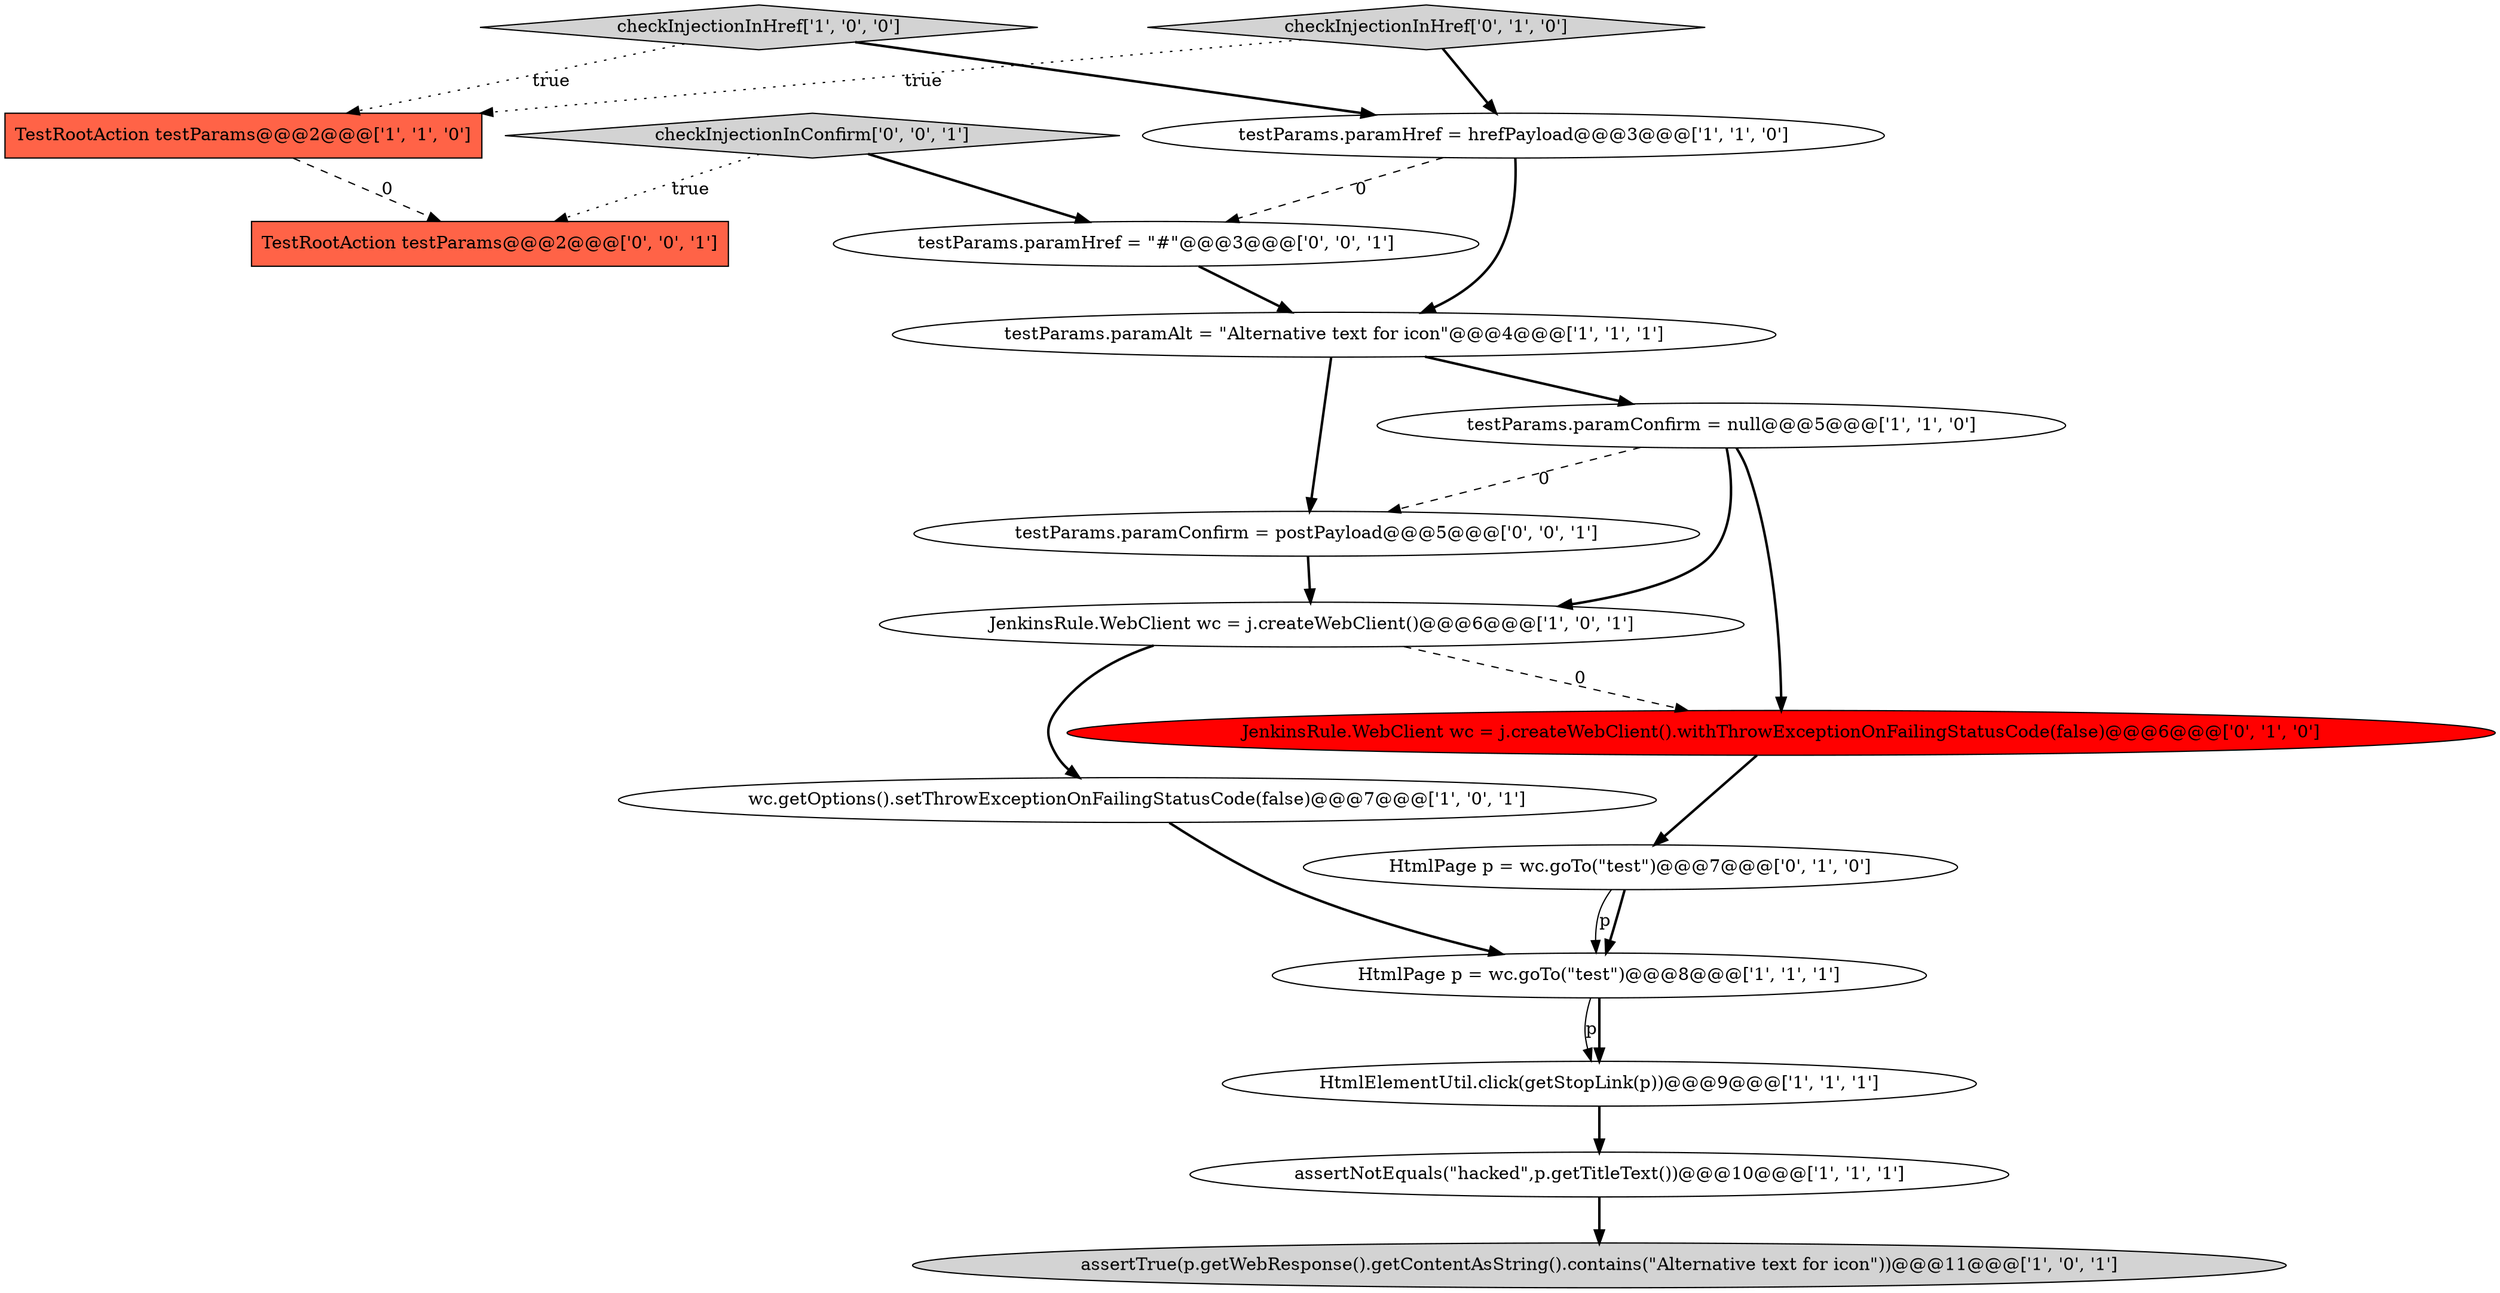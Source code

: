 digraph {
12 [style = filled, label = "HtmlPage p = wc.goTo(\"test\")@@@7@@@['0', '1', '0']", fillcolor = white, shape = ellipse image = "AAA0AAABBB2BBB"];
11 [style = filled, label = "JenkinsRule.WebClient wc = j.createWebClient().withThrowExceptionOnFailingStatusCode(false)@@@6@@@['0', '1', '0']", fillcolor = red, shape = ellipse image = "AAA1AAABBB2BBB"];
17 [style = filled, label = "testParams.paramConfirm = postPayload@@@5@@@['0', '0', '1']", fillcolor = white, shape = ellipse image = "AAA0AAABBB3BBB"];
16 [style = filled, label = "TestRootAction testParams@@@2@@@['0', '0', '1']", fillcolor = tomato, shape = box image = "AAA0AAABBB3BBB"];
15 [style = filled, label = "testParams.paramHref = \"#\"@@@3@@@['0', '0', '1']", fillcolor = white, shape = ellipse image = "AAA0AAABBB3BBB"];
0 [style = filled, label = "testParams.paramConfirm = null@@@5@@@['1', '1', '0']", fillcolor = white, shape = ellipse image = "AAA0AAABBB1BBB"];
14 [style = filled, label = "checkInjectionInConfirm['0', '0', '1']", fillcolor = lightgray, shape = diamond image = "AAA0AAABBB3BBB"];
8 [style = filled, label = "wc.getOptions().setThrowExceptionOnFailingStatusCode(false)@@@7@@@['1', '0', '1']", fillcolor = white, shape = ellipse image = "AAA0AAABBB1BBB"];
5 [style = filled, label = "testParams.paramHref = hrefPayload@@@3@@@['1', '1', '0']", fillcolor = white, shape = ellipse image = "AAA0AAABBB1BBB"];
1 [style = filled, label = "HtmlPage p = wc.goTo(\"test\")@@@8@@@['1', '1', '1']", fillcolor = white, shape = ellipse image = "AAA0AAABBB1BBB"];
6 [style = filled, label = "testParams.paramAlt = \"Alternative text for icon\"@@@4@@@['1', '1', '1']", fillcolor = white, shape = ellipse image = "AAA0AAABBB1BBB"];
3 [style = filled, label = "assertTrue(p.getWebResponse().getContentAsString().contains(\"Alternative text for icon\"))@@@11@@@['1', '0', '1']", fillcolor = lightgray, shape = ellipse image = "AAA0AAABBB1BBB"];
2 [style = filled, label = "HtmlElementUtil.click(getStopLink(p))@@@9@@@['1', '1', '1']", fillcolor = white, shape = ellipse image = "AAA0AAABBB1BBB"];
10 [style = filled, label = "checkInjectionInHref['1', '0', '0']", fillcolor = lightgray, shape = diamond image = "AAA0AAABBB1BBB"];
13 [style = filled, label = "checkInjectionInHref['0', '1', '0']", fillcolor = lightgray, shape = diamond image = "AAA0AAABBB2BBB"];
9 [style = filled, label = "TestRootAction testParams@@@2@@@['1', '1', '0']", fillcolor = tomato, shape = box image = "AAA0AAABBB1BBB"];
7 [style = filled, label = "JenkinsRule.WebClient wc = j.createWebClient()@@@6@@@['1', '0', '1']", fillcolor = white, shape = ellipse image = "AAA0AAABBB1BBB"];
4 [style = filled, label = "assertNotEquals(\"hacked\",p.getTitleText())@@@10@@@['1', '1', '1']", fillcolor = white, shape = ellipse image = "AAA0AAABBB1BBB"];
6->17 [style = bold, label=""];
4->3 [style = bold, label=""];
9->16 [style = dashed, label="0"];
7->11 [style = dashed, label="0"];
0->11 [style = bold, label=""];
11->12 [style = bold, label=""];
6->0 [style = bold, label=""];
15->6 [style = bold, label=""];
7->8 [style = bold, label=""];
12->1 [style = bold, label=""];
2->4 [style = bold, label=""];
10->9 [style = dotted, label="true"];
0->17 [style = dashed, label="0"];
0->7 [style = bold, label=""];
17->7 [style = bold, label=""];
14->16 [style = dotted, label="true"];
8->1 [style = bold, label=""];
1->2 [style = solid, label="p"];
10->5 [style = bold, label=""];
5->6 [style = bold, label=""];
13->5 [style = bold, label=""];
14->15 [style = bold, label=""];
1->2 [style = bold, label=""];
5->15 [style = dashed, label="0"];
12->1 [style = solid, label="p"];
13->9 [style = dotted, label="true"];
}

